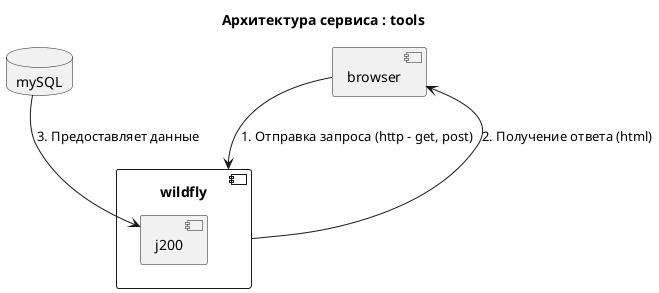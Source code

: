 @startuml
title "Архитектура сервиса : tools"
component "wildfly" as server {
    component "j200" as webapp
} 
database "mySQL" as base

component "browser" as browser

browser --> server : "1. Отправка запроса (http - get, post)"
server --> browser : "2. Получение ответа (html)"
base --> webapp : "3. Предоставляет данные"

@enduml